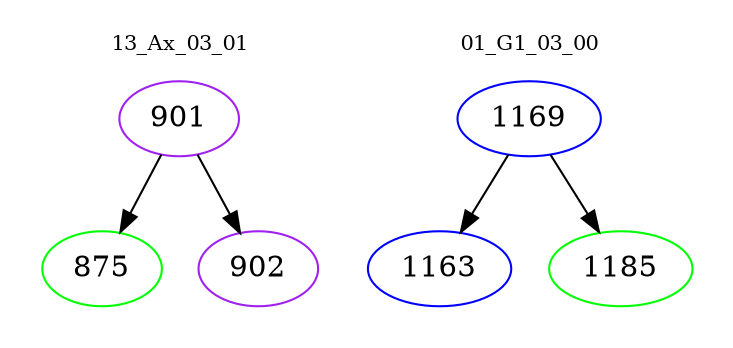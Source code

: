 digraph{
subgraph cluster_0 {
color = white
label = "13_Ax_03_01";
fontsize=10;
T0_901 [label="901", color="purple"]
T0_901 -> T0_875 [color="black"]
T0_875 [label="875", color="green"]
T0_901 -> T0_902 [color="black"]
T0_902 [label="902", color="purple"]
}
subgraph cluster_1 {
color = white
label = "01_G1_03_00";
fontsize=10;
T1_1169 [label="1169", color="blue"]
T1_1169 -> T1_1163 [color="black"]
T1_1163 [label="1163", color="blue"]
T1_1169 -> T1_1185 [color="black"]
T1_1185 [label="1185", color="green"]
}
}

